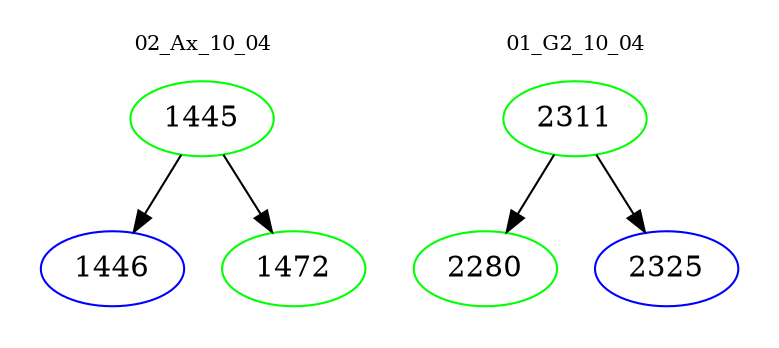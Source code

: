 digraph{
subgraph cluster_0 {
color = white
label = "02_Ax_10_04";
fontsize=10;
T0_1445 [label="1445", color="green"]
T0_1445 -> T0_1446 [color="black"]
T0_1446 [label="1446", color="blue"]
T0_1445 -> T0_1472 [color="black"]
T0_1472 [label="1472", color="green"]
}
subgraph cluster_1 {
color = white
label = "01_G2_10_04";
fontsize=10;
T1_2311 [label="2311", color="green"]
T1_2311 -> T1_2280 [color="black"]
T1_2280 [label="2280", color="green"]
T1_2311 -> T1_2325 [color="black"]
T1_2325 [label="2325", color="blue"]
}
}

